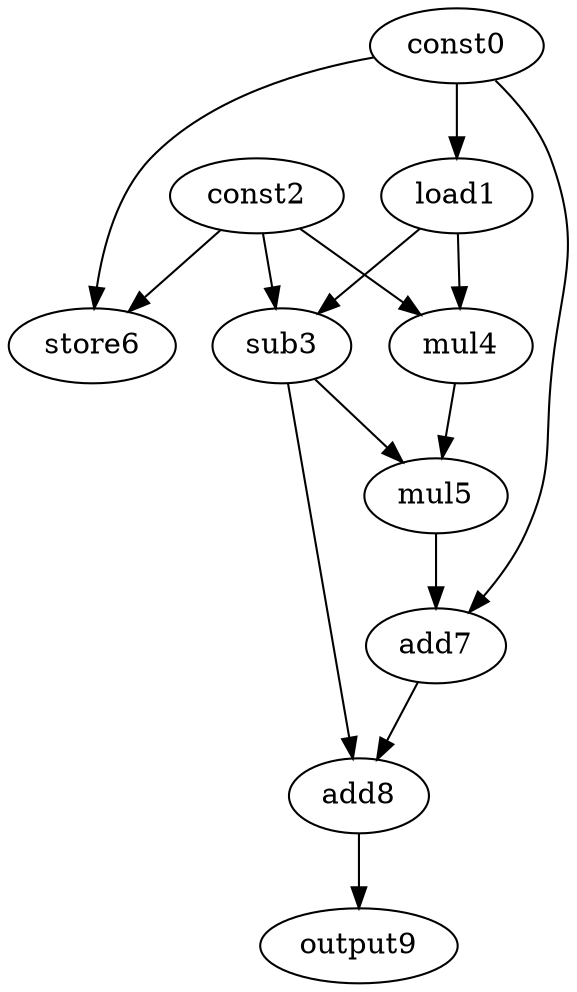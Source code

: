digraph G { 
const0[opcode=const]; 
load1[opcode=load]; 
const2[opcode=const]; 
sub3[opcode=sub]; 
mul4[opcode=mul]; 
mul5[opcode=mul]; 
store6[opcode=store]; 
add7[opcode=add]; 
add8[opcode=add]; 
output9[opcode=output]; 
const0->load1[operand=0];
const0->store6[operand=0];
const2->store6[operand=1];
load1->sub3[operand=0];
const2->sub3[operand=1];
load1->mul4[operand=0];
const2->mul4[operand=1];
sub3->mul5[operand=0];
mul4->mul5[operand=1];
const0->add7[operand=0];
mul5->add7[operand=1];
sub3->add8[operand=0];
add7->add8[operand=1];
add8->output9[operand=0];
}
